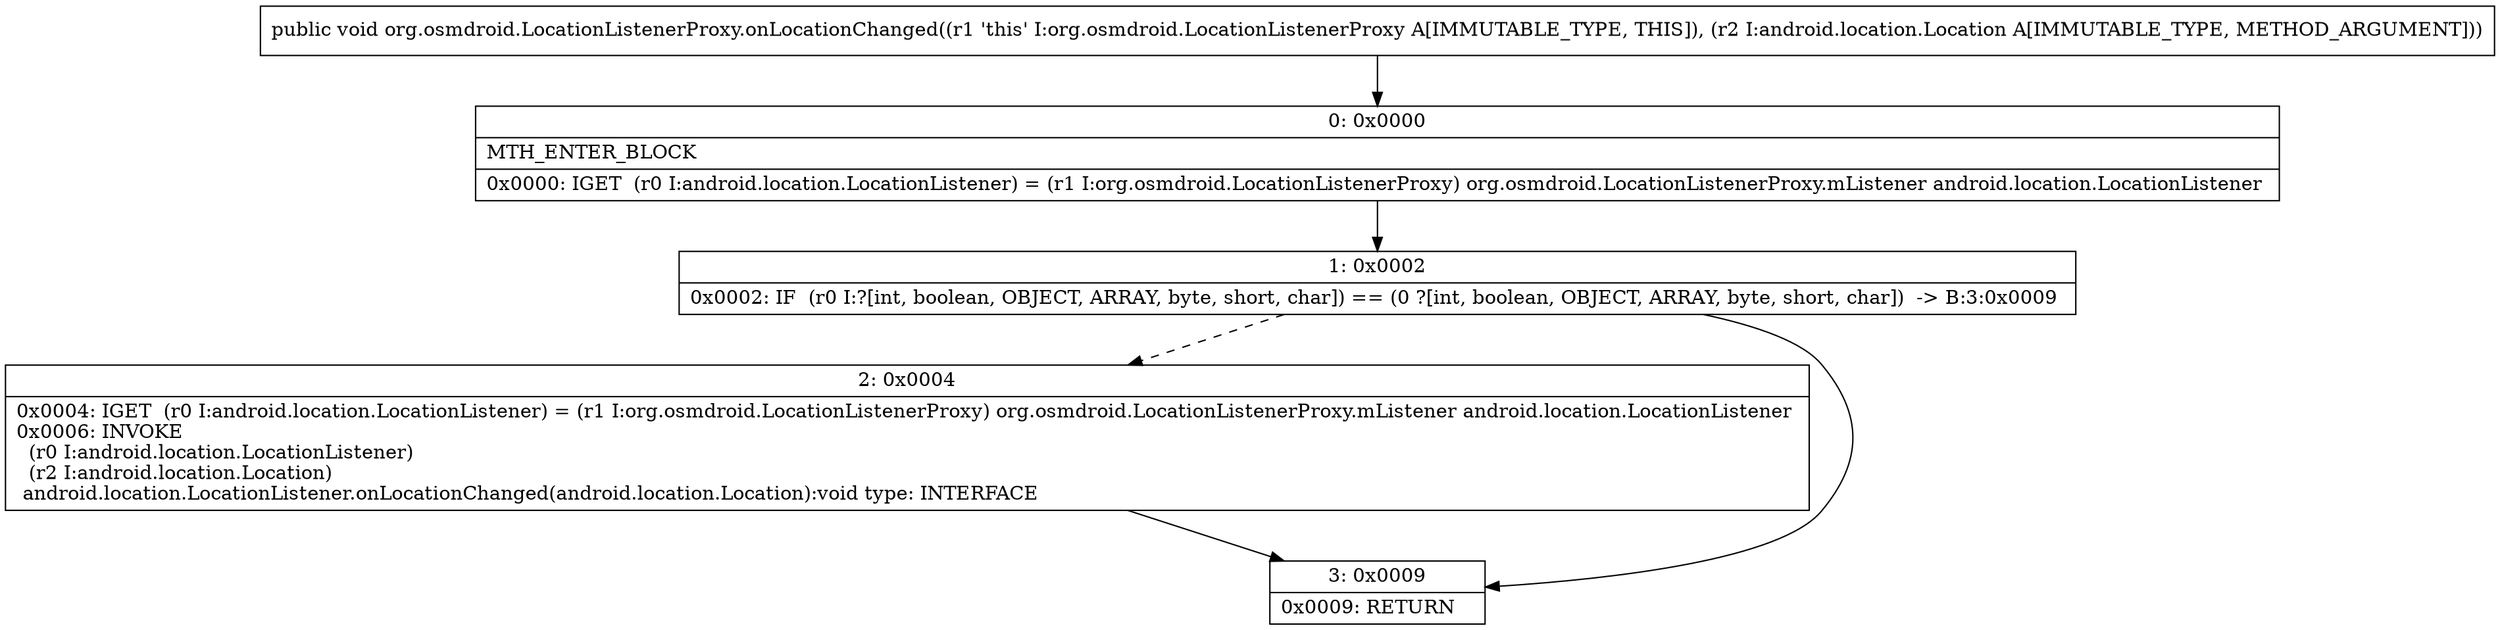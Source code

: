 digraph "CFG fororg.osmdroid.LocationListenerProxy.onLocationChanged(Landroid\/location\/Location;)V" {
Node_0 [shape=record,label="{0\:\ 0x0000|MTH_ENTER_BLOCK\l|0x0000: IGET  (r0 I:android.location.LocationListener) = (r1 I:org.osmdroid.LocationListenerProxy) org.osmdroid.LocationListenerProxy.mListener android.location.LocationListener \l}"];
Node_1 [shape=record,label="{1\:\ 0x0002|0x0002: IF  (r0 I:?[int, boolean, OBJECT, ARRAY, byte, short, char]) == (0 ?[int, boolean, OBJECT, ARRAY, byte, short, char])  \-\> B:3:0x0009 \l}"];
Node_2 [shape=record,label="{2\:\ 0x0004|0x0004: IGET  (r0 I:android.location.LocationListener) = (r1 I:org.osmdroid.LocationListenerProxy) org.osmdroid.LocationListenerProxy.mListener android.location.LocationListener \l0x0006: INVOKE  \l  (r0 I:android.location.LocationListener)\l  (r2 I:android.location.Location)\l android.location.LocationListener.onLocationChanged(android.location.Location):void type: INTERFACE \l}"];
Node_3 [shape=record,label="{3\:\ 0x0009|0x0009: RETURN   \l}"];
MethodNode[shape=record,label="{public void org.osmdroid.LocationListenerProxy.onLocationChanged((r1 'this' I:org.osmdroid.LocationListenerProxy A[IMMUTABLE_TYPE, THIS]), (r2 I:android.location.Location A[IMMUTABLE_TYPE, METHOD_ARGUMENT])) }"];
MethodNode -> Node_0;
Node_0 -> Node_1;
Node_1 -> Node_2[style=dashed];
Node_1 -> Node_3;
Node_2 -> Node_3;
}

